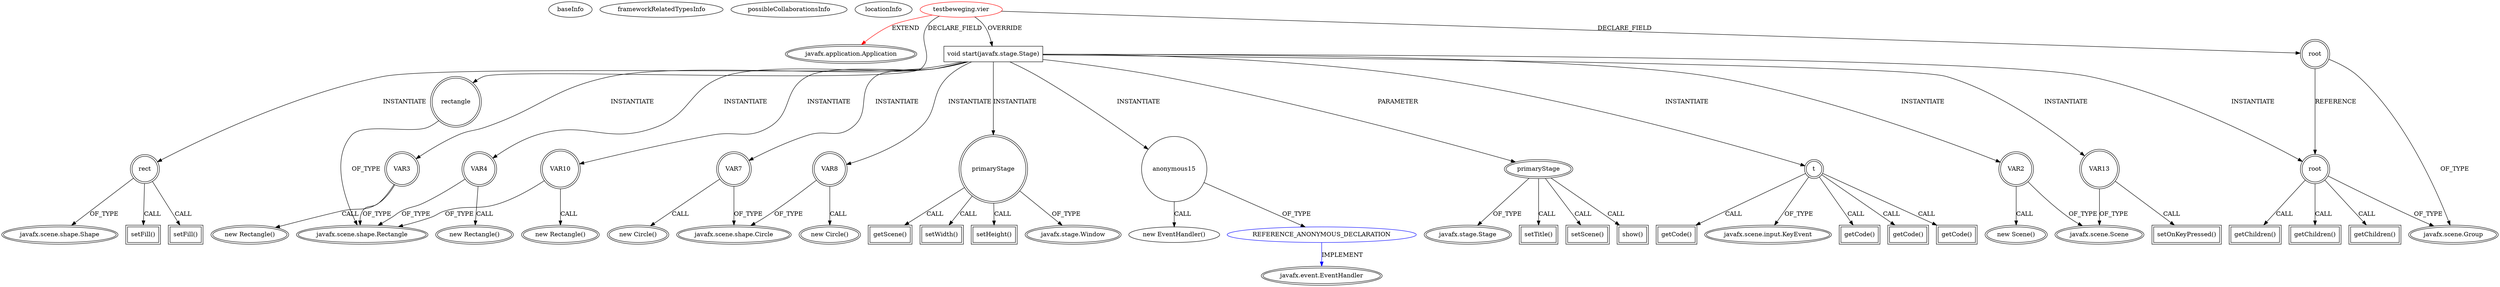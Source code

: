 digraph {
baseInfo[graphId=412,category="extension_graph",isAnonymous=false,possibleRelation=true]
frameworkRelatedTypesInfo[0="javafx.application.Application"]
possibleCollaborationsInfo[0="412~OVERRIDING_METHOD_DECLARATION-INSTANTIATION-~javafx.application.Application ~javafx.event.EventHandler ~false~true"]
locationInfo[projectName="Ellen102-cirkeltje",filePath="/Ellen102-cirkeltje/cirkeltje-master/src/testbeweging/vier.java",contextSignature="vier",graphId="412"]
0[label="testbeweging.vier",vertexType="ROOT_CLIENT_CLASS_DECLARATION",isFrameworkType=false,color=red]
1[label="javafx.application.Application",vertexType="FRAMEWORK_CLASS_TYPE",isFrameworkType=true,peripheries=2]
2[label="rectangle",vertexType="FIELD_DECLARATION",isFrameworkType=true,peripheries=2,shape=circle]
3[label="javafx.scene.shape.Rectangle",vertexType="FRAMEWORK_CLASS_TYPE",isFrameworkType=true,peripheries=2]
4[label="root",vertexType="FIELD_DECLARATION",isFrameworkType=true,peripheries=2,shape=circle]
5[label="javafx.scene.Group",vertexType="FRAMEWORK_CLASS_TYPE",isFrameworkType=true,peripheries=2]
6[label="void start(javafx.stage.Stage)",vertexType="OVERRIDING_METHOD_DECLARATION",isFrameworkType=false,shape=box]
7[label="primaryStage",vertexType="PARAMETER_DECLARATION",isFrameworkType=true,peripheries=2]
8[label="javafx.stage.Stage",vertexType="FRAMEWORK_CLASS_TYPE",isFrameworkType=true,peripheries=2]
10[label="setTitle()",vertexType="INSIDE_CALL",isFrameworkType=true,peripheries=2,shape=box]
12[label="setScene()",vertexType="INSIDE_CALL",isFrameworkType=true,peripheries=2,shape=box]
14[label="VAR2",vertexType="VARIABLE_EXPRESION",isFrameworkType=true,peripheries=2,shape=circle]
15[label="javafx.scene.Scene",vertexType="FRAMEWORK_CLASS_TYPE",isFrameworkType=true,peripheries=2]
13[label="new Scene()",vertexType="CONSTRUCTOR_CALL",isFrameworkType=true,peripheries=2]
17[label="VAR3",vertexType="VARIABLE_EXPRESION",isFrameworkType=true,peripheries=2,shape=circle]
16[label="new Rectangle()",vertexType="CONSTRUCTOR_CALL",isFrameworkType=true,peripheries=2]
20[label="VAR4",vertexType="VARIABLE_EXPRESION",isFrameworkType=true,peripheries=2,shape=circle]
19[label="new Rectangle()",vertexType="CONSTRUCTOR_CALL",isFrameworkType=true,peripheries=2]
22[label="rect",vertexType="VARIABLE_EXPRESION",isFrameworkType=true,peripheries=2,shape=circle]
24[label="javafx.scene.shape.Shape",vertexType="FRAMEWORK_CLASS_TYPE",isFrameworkType=true,peripheries=2]
23[label="setFill()",vertexType="INSIDE_CALL",isFrameworkType=true,peripheries=2,shape=box]
25[label="root",vertexType="VARIABLE_EXPRESION",isFrameworkType=true,peripheries=2,shape=circle]
26[label="getChildren()",vertexType="INSIDE_CALL",isFrameworkType=true,peripheries=2,shape=box]
29[label="VAR7",vertexType="VARIABLE_EXPRESION",isFrameworkType=true,peripheries=2,shape=circle]
30[label="javafx.scene.shape.Circle",vertexType="FRAMEWORK_CLASS_TYPE",isFrameworkType=true,peripheries=2]
28[label="new Circle()",vertexType="CONSTRUCTOR_CALL",isFrameworkType=true,peripheries=2]
32[label="VAR8",vertexType="VARIABLE_EXPRESION",isFrameworkType=true,peripheries=2,shape=circle]
31[label="new Circle()",vertexType="CONSTRUCTOR_CALL",isFrameworkType=true,peripheries=2]
35[label="getChildren()",vertexType="INSIDE_CALL",isFrameworkType=true,peripheries=2,shape=box]
37[label="VAR10",vertexType="VARIABLE_EXPRESION",isFrameworkType=true,peripheries=2,shape=circle]
36[label="new Rectangle()",vertexType="CONSTRUCTOR_CALL",isFrameworkType=true,peripheries=2]
40[label="setFill()",vertexType="INSIDE_CALL",isFrameworkType=true,peripheries=2,shape=box]
42[label="getChildren()",vertexType="INSIDE_CALL",isFrameworkType=true,peripheries=2,shape=box]
43[label="VAR13",vertexType="VARIABLE_EXPRESION",isFrameworkType=true,peripheries=2,shape=circle]
44[label="setOnKeyPressed()",vertexType="INSIDE_CALL",isFrameworkType=true,peripheries=2,shape=box]
46[label="primaryStage",vertexType="VARIABLE_EXPRESION",isFrameworkType=true,peripheries=2,shape=circle]
48[label="javafx.stage.Window",vertexType="FRAMEWORK_CLASS_TYPE",isFrameworkType=true,peripheries=2]
47[label="getScene()",vertexType="INSIDE_CALL",isFrameworkType=true,peripheries=2,shape=box]
50[label="anonymous15",vertexType="VARIABLE_EXPRESION",isFrameworkType=false,shape=circle]
51[label="REFERENCE_ANONYMOUS_DECLARATION",vertexType="REFERENCE_ANONYMOUS_DECLARATION",isFrameworkType=false,color=blue]
52[label="javafx.event.EventHandler",vertexType="FRAMEWORK_INTERFACE_TYPE",isFrameworkType=true,peripheries=2]
49[label="new EventHandler()",vertexType="CONSTRUCTOR_CALL",isFrameworkType=false]
53[label="t",vertexType="VARIABLE_EXPRESION",isFrameworkType=true,peripheries=2,shape=circle]
55[label="javafx.scene.input.KeyEvent",vertexType="FRAMEWORK_CLASS_TYPE",isFrameworkType=true,peripheries=2]
54[label="getCode()",vertexType="INSIDE_CALL",isFrameworkType=true,peripheries=2,shape=box]
57[label="getCode()",vertexType="INSIDE_CALL",isFrameworkType=true,peripheries=2,shape=box]
59[label="getCode()",vertexType="INSIDE_CALL",isFrameworkType=true,peripheries=2,shape=box]
61[label="getCode()",vertexType="INSIDE_CALL",isFrameworkType=true,peripheries=2,shape=box]
63[label="setWidth()",vertexType="INSIDE_CALL",isFrameworkType=true,peripheries=2,shape=box]
65[label="setHeight()",vertexType="INSIDE_CALL",isFrameworkType=true,peripheries=2,shape=box]
67[label="show()",vertexType="INSIDE_CALL",isFrameworkType=true,peripheries=2,shape=box]
0->1[label="EXTEND",color=red]
0->2[label="DECLARE_FIELD"]
2->3[label="OF_TYPE"]
0->4[label="DECLARE_FIELD"]
4->5[label="OF_TYPE"]
0->6[label="OVERRIDE"]
7->8[label="OF_TYPE"]
6->7[label="PARAMETER"]
7->10[label="CALL"]
7->12[label="CALL"]
6->14[label="INSTANTIATE"]
14->15[label="OF_TYPE"]
14->13[label="CALL"]
6->17[label="INSTANTIATE"]
17->3[label="OF_TYPE"]
17->16[label="CALL"]
6->20[label="INSTANTIATE"]
20->3[label="OF_TYPE"]
20->19[label="CALL"]
6->22[label="INSTANTIATE"]
22->24[label="OF_TYPE"]
22->23[label="CALL"]
6->25[label="INSTANTIATE"]
4->25[label="REFERENCE"]
25->5[label="OF_TYPE"]
25->26[label="CALL"]
6->29[label="INSTANTIATE"]
29->30[label="OF_TYPE"]
29->28[label="CALL"]
6->32[label="INSTANTIATE"]
32->30[label="OF_TYPE"]
32->31[label="CALL"]
25->35[label="CALL"]
6->37[label="INSTANTIATE"]
37->3[label="OF_TYPE"]
37->36[label="CALL"]
22->40[label="CALL"]
25->42[label="CALL"]
6->43[label="INSTANTIATE"]
43->15[label="OF_TYPE"]
43->44[label="CALL"]
6->46[label="INSTANTIATE"]
46->48[label="OF_TYPE"]
46->47[label="CALL"]
6->50[label="INSTANTIATE"]
51->52[label="IMPLEMENT",color=blue]
50->51[label="OF_TYPE"]
50->49[label="CALL"]
6->53[label="INSTANTIATE"]
53->55[label="OF_TYPE"]
53->54[label="CALL"]
53->57[label="CALL"]
53->59[label="CALL"]
53->61[label="CALL"]
46->63[label="CALL"]
46->65[label="CALL"]
7->67[label="CALL"]
}
